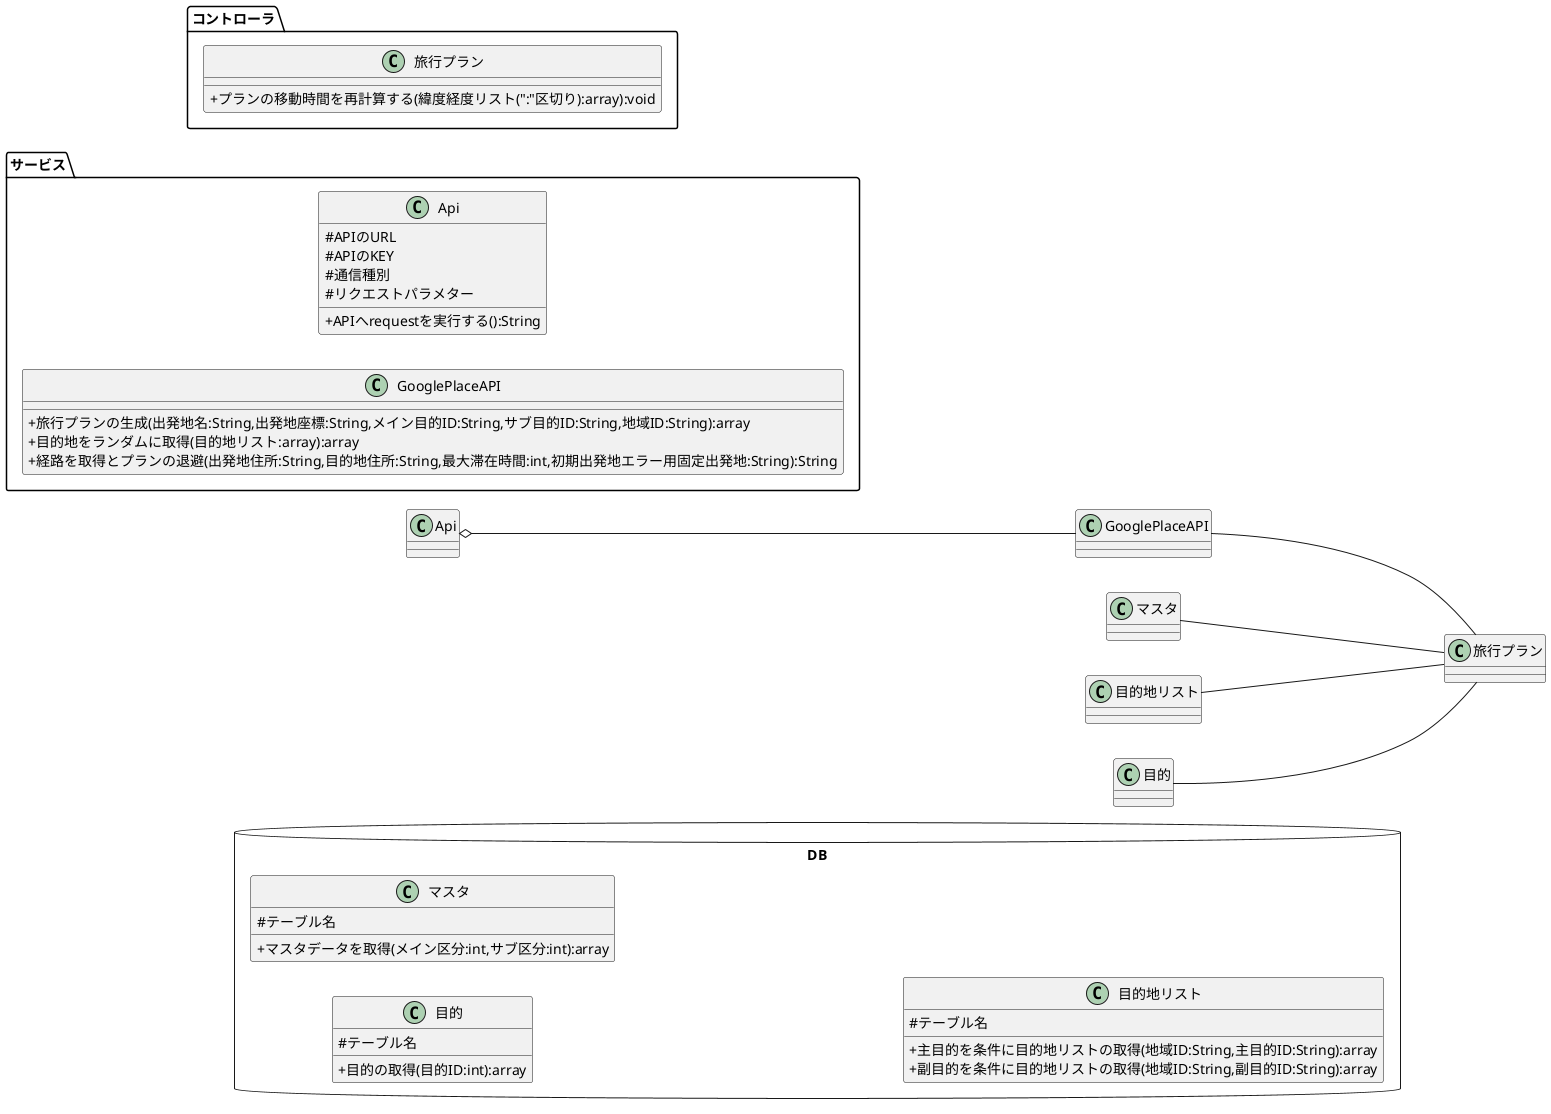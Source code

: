 @startuml

skinparam classAttributeIconSize 0

package DB <<Database>>  {
    left to right direction

    class 目的{
        # テーブル名
        + 目的の取得(目的ID:int):array
    }

    class マスタ{
        # テーブル名
        + マスタデータを取得(メイン区分:int,サブ区分:int):array
    }

    class 目的地リスト{
        # テーブル名
        + 主目的を条件に目的地リストの取得(地域ID:String,主目的ID:String):array
        + 副目的を条件に目的地リストの取得(地域ID:String,副目的ID:String):array
    }
}

package サービス{
    left to right direction
    class Api {
        # APIのURL
        # APIのKEY
        # 通信種別
        # リクエストパラメター
        + APIへrequestを実行する():String
    }

    class GooglePlaceAPI {
        + 旅行プランの生成(出発地名:String,出発地座標:String,メイン目的ID:String,サブ目的ID:String,地域ID:String):array
        + 目的地をランダムに取得(目的地リスト:array):array
        + 経路を取得とプランの退避(出発地住所:String,目的地住所:String,最大滞在時間:int,初期出発地エラー用固定出発地:String):String
    }

    .Api o-- .GooglePlaceAPI
}

package コントローラ{
    class 旅行プラン {
        + プランの移動時間を再計算する(緯度経度リスト(":"区切り):array):void
    }

    .GooglePlaceAPI -- .旅行プラン
    .マスタ -- .旅行プラン
    .目的地リスト -- .旅行プラン
    .目的 -- .旅行プラン
}

@enduml